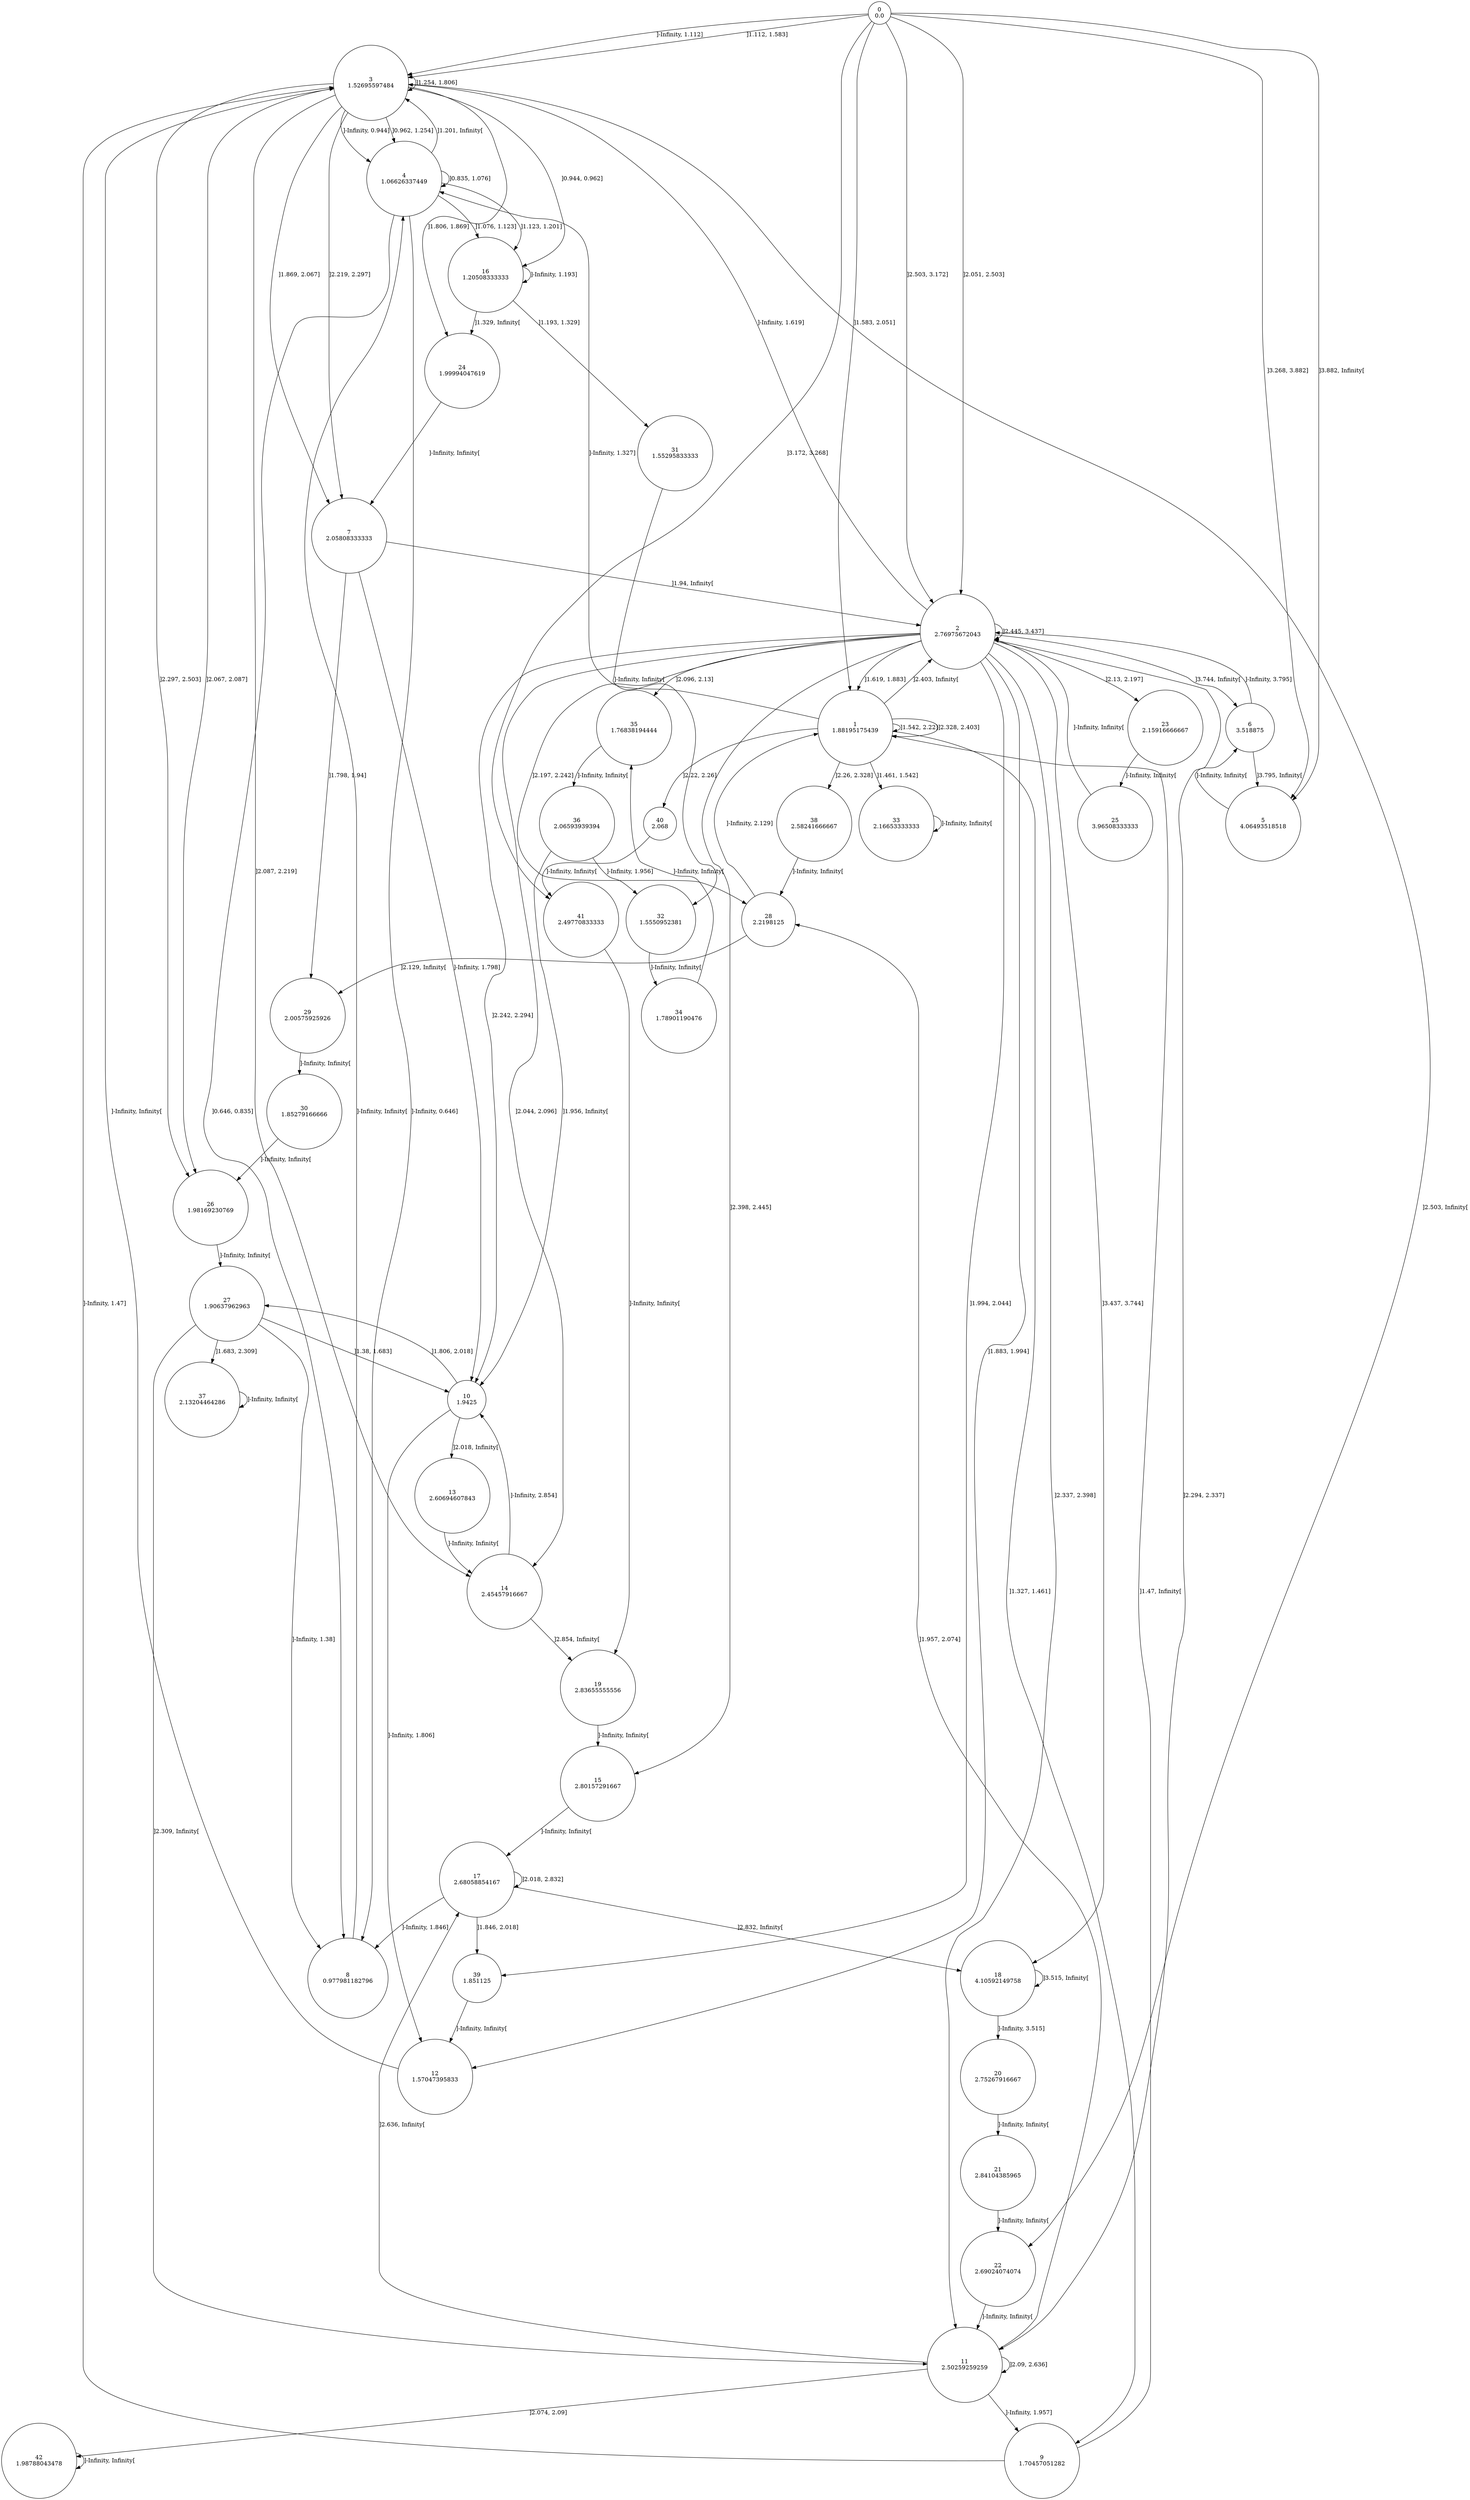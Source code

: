 digraph a {
0 [shape=circle, label="0\n0.0"];
	0 -> 3 [label="]-Infinity, 1.112]"];
	0 -> 3 [label="]1.112, 1.583]"];
	0 -> 1 [label="]1.583, 2.051]"];
	0 -> 2 [label="]2.051, 2.503]"];
	0 -> 2 [label="]2.503, 3.172]"];
	0 -> 41 [label="]3.172, 3.268]"];
	0 -> 5 [label="]3.268, 3.882]"];
	0 -> 5 [label="]3.882, Infinity["];
1 [shape=circle, label="1\n1.88195175439"];
	1 -> 4 [label="]-Infinity, 1.327]"];
	1 -> 9 [label="]1.327, 1.461]"];
	1 -> 33 [label="]1.461, 1.542]"];
	1 -> 1 [label="]1.542, 2.22]"];
	1 -> 40 [label="]2.22, 2.26]"];
	1 -> 38 [label="]2.26, 2.328]"];
	1 -> 1 [label="]2.328, 2.403]"];
	1 -> 2 [label="]2.403, Infinity["];
2 [shape=circle, label="2\n2.76975672043"];
	2 -> 3 [label="]-Infinity, 1.619]"];
	2 -> 1 [label="]1.619, 1.883]"];
	2 -> 12 [label="]1.883, 1.994]"];
	2 -> 39 [label="]1.994, 2.044]"];
	2 -> 14 [label="]2.044, 2.096]"];
	2 -> 35 [label="]2.096, 2.13]"];
	2 -> 23 [label="]2.13, 2.197]"];
	2 -> 28 [label="]2.197, 2.242]"];
	2 -> 10 [label="]2.242, 2.294]"];
	2 -> 11 [label="]2.294, 2.337]"];
	2 -> 11 [label="]2.337, 2.398]"];
	2 -> 15 [label="]2.398, 2.445]"];
	2 -> 2 [label="]2.445, 3.437]"];
	2 -> 18 [label="]3.437, 3.744]"];
	2 -> 6 [label="]3.744, Infinity["];
3 [shape=circle, label="3\n1.52695597484"];
	3 -> 4 [label="]-Infinity, 0.944]"];
	3 -> 16 [label="]0.944, 0.962]"];
	3 -> 4 [label="]0.962, 1.254]"];
	3 -> 3 [label="]1.254, 1.806]"];
	3 -> 24 [label="]1.806, 1.869]"];
	3 -> 7 [label="]1.869, 2.067]"];
	3 -> 26 [label="]2.067, 2.087]"];
	3 -> 14 [label="]2.087, 2.219]"];
	3 -> 7 [label="]2.219, 2.297]"];
	3 -> 26 [label="]2.297, 2.503]"];
	3 -> 22 [label="]2.503, Infinity["];
4 [shape=circle, label="4\n1.06626337449"];
	4 -> 8 [label="]-Infinity, 0.646]"];
	4 -> 8 [label="]0.646, 0.835]"];
	4 -> 4 [label="]0.835, 1.076]"];
	4 -> 16 [label="]1.076, 1.123]"];
	4 -> 16 [label="]1.123, 1.201]"];
	4 -> 3 [label="]1.201, Infinity["];
5 [shape=circle, label="5\n4.06493518518"];
	5 -> 6 [label="]-Infinity, Infinity["];
6 [shape=circle, label="6\n3.518875"];
	6 -> 2 [label="]-Infinity, 3.795]"];
	6 -> 5 [label="]3.795, Infinity["];
7 [shape=circle, label="7\n2.05808333333"];
	7 -> 10 [label="]-Infinity, 1.798]"];
	7 -> 29 [label="]1.798, 1.94]"];
	7 -> 2 [label="]1.94, Infinity["];
8 [shape=circle, label="8\n0.977981182796"];
	8 -> 4 [label="]-Infinity, Infinity["];
9 [shape=circle, label="9\n1.70457051282"];
	9 -> 3 [label="]-Infinity, 1.47]"];
	9 -> 1 [label="]1.47, Infinity["];
10 [shape=circle, label="10\n1.9425"];
	10 -> 12 [label="]-Infinity, 1.806]"];
	10 -> 27 [label="]1.806, 2.018]"];
	10 -> 13 [label="]2.018, Infinity["];
11 [shape=circle, label="11\n2.50259259259"];
	11 -> 9 [label="]-Infinity, 1.957]"];
	11 -> 28 [label="]1.957, 2.074]"];
	11 -> 42 [label="]2.074, 2.09]"];
	11 -> 11 [label="]2.09, 2.636]"];
	11 -> 17 [label="]2.636, Infinity["];
12 [shape=circle, label="12\n1.57047395833"];
	12 -> 3 [label="]-Infinity, Infinity["];
13 [shape=circle, label="13\n2.60694607843"];
	13 -> 14 [label="]-Infinity, Infinity["];
14 [shape=circle, label="14\n2.45457916667"];
	14 -> 10 [label="]-Infinity, 2.854]"];
	14 -> 19 [label="]2.854, Infinity["];
15 [shape=circle, label="15\n2.80157291667"];
	15 -> 17 [label="]-Infinity, Infinity["];
16 [shape=circle, label="16\n1.20508333333"];
	16 -> 16 [label="]-Infinity, 1.193]"];
	16 -> 31 [label="]1.193, 1.329]"];
	16 -> 24 [label="]1.329, Infinity["];
17 [shape=circle, label="17\n2.68058854167"];
	17 -> 8 [label="]-Infinity, 1.846]"];
	17 -> 39 [label="]1.846, 2.018]"];
	17 -> 17 [label="]2.018, 2.832]"];
	17 -> 18 [label="]2.832, Infinity["];
18 [shape=circle, label="18\n4.10592149758"];
	18 -> 20 [label="]-Infinity, 3.515]"];
	18 -> 18 [label="]3.515, Infinity["];
19 [shape=circle, label="19\n2.83655555556"];
	19 -> 15 [label="]-Infinity, Infinity["];
20 [shape=circle, label="20\n2.75267916667"];
	20 -> 21 [label="]-Infinity, Infinity["];
21 [shape=circle, label="21\n2.84104385965"];
	21 -> 22 [label="]-Infinity, Infinity["];
22 [shape=circle, label="22\n2.69024074074"];
	22 -> 11 [label="]-Infinity, Infinity["];
23 [shape=circle, label="23\n2.15916666667"];
	23 -> 25 [label="]-Infinity, Infinity["];
24 [shape=circle, label="24\n1.99994047619"];
	24 -> 7 [label="]-Infinity, Infinity["];
25 [shape=circle, label="25\n3.96508333333"];
	25 -> 2 [label="]-Infinity, Infinity["];
26 [shape=circle, label="26\n1.98169230769"];
	26 -> 27 [label="]-Infinity, Infinity["];
27 [shape=circle, label="27\n1.90637962963"];
	27 -> 8 [label="]-Infinity, 1.38]"];
	27 -> 10 [label="]1.38, 1.683]"];
	27 -> 37 [label="]1.683, 2.309]"];
	27 -> 11 [label="]2.309, Infinity["];
28 [shape=circle, label="28\n2.2198125"];
	28 -> 1 [label="]-Infinity, 2.129]"];
	28 -> 29 [label="]2.129, Infinity["];
29 [shape=circle, label="29\n2.00575925926"];
	29 -> 30 [label="]-Infinity, Infinity["];
30 [shape=circle, label="30\n1.85279166666"];
	30 -> 26 [label="]-Infinity, Infinity["];
31 [shape=circle, label="31\n1.55295833333"];
	31 -> 32 [label="]-Infinity, Infinity["];
32 [shape=circle, label="32\n1.5550952381"];
	32 -> 34 [label="]-Infinity, Infinity["];
33 [shape=circle, label="33\n2.16653333333"];
	33 -> 33 [label="]-Infinity, Infinity["];
34 [shape=circle, label="34\n1.78901190476"];
	34 -> 35 [label="]-Infinity, Infinity["];
35 [shape=circle, label="35\n1.76838194444"];
	35 -> 36 [label="]-Infinity, Infinity["];
36 [shape=circle, label="36\n2.06593939394"];
	36 -> 32 [label="]-Infinity, 1.956]"];
	36 -> 10 [label="]1.956, Infinity["];
37 [shape=circle, label="37\n2.13204464286"];
	37 -> 37 [label="]-Infinity, Infinity["];
38 [shape=circle, label="38\n2.58241666667"];
	38 -> 28 [label="]-Infinity, Infinity["];
39 [shape=circle, label="39\n1.851125"];
	39 -> 12 [label="]-Infinity, Infinity["];
40 [shape=circle, label="40\n2.068"];
	40 -> 41 [label="]-Infinity, Infinity["];
41 [shape=circle, label="41\n2.49770833333"];
	41 -> 19 [label="]-Infinity, Infinity["];
42 [shape=circle, label="42\n1.98788043478"];
	42 -> 42 [label="]-Infinity, Infinity["];
}